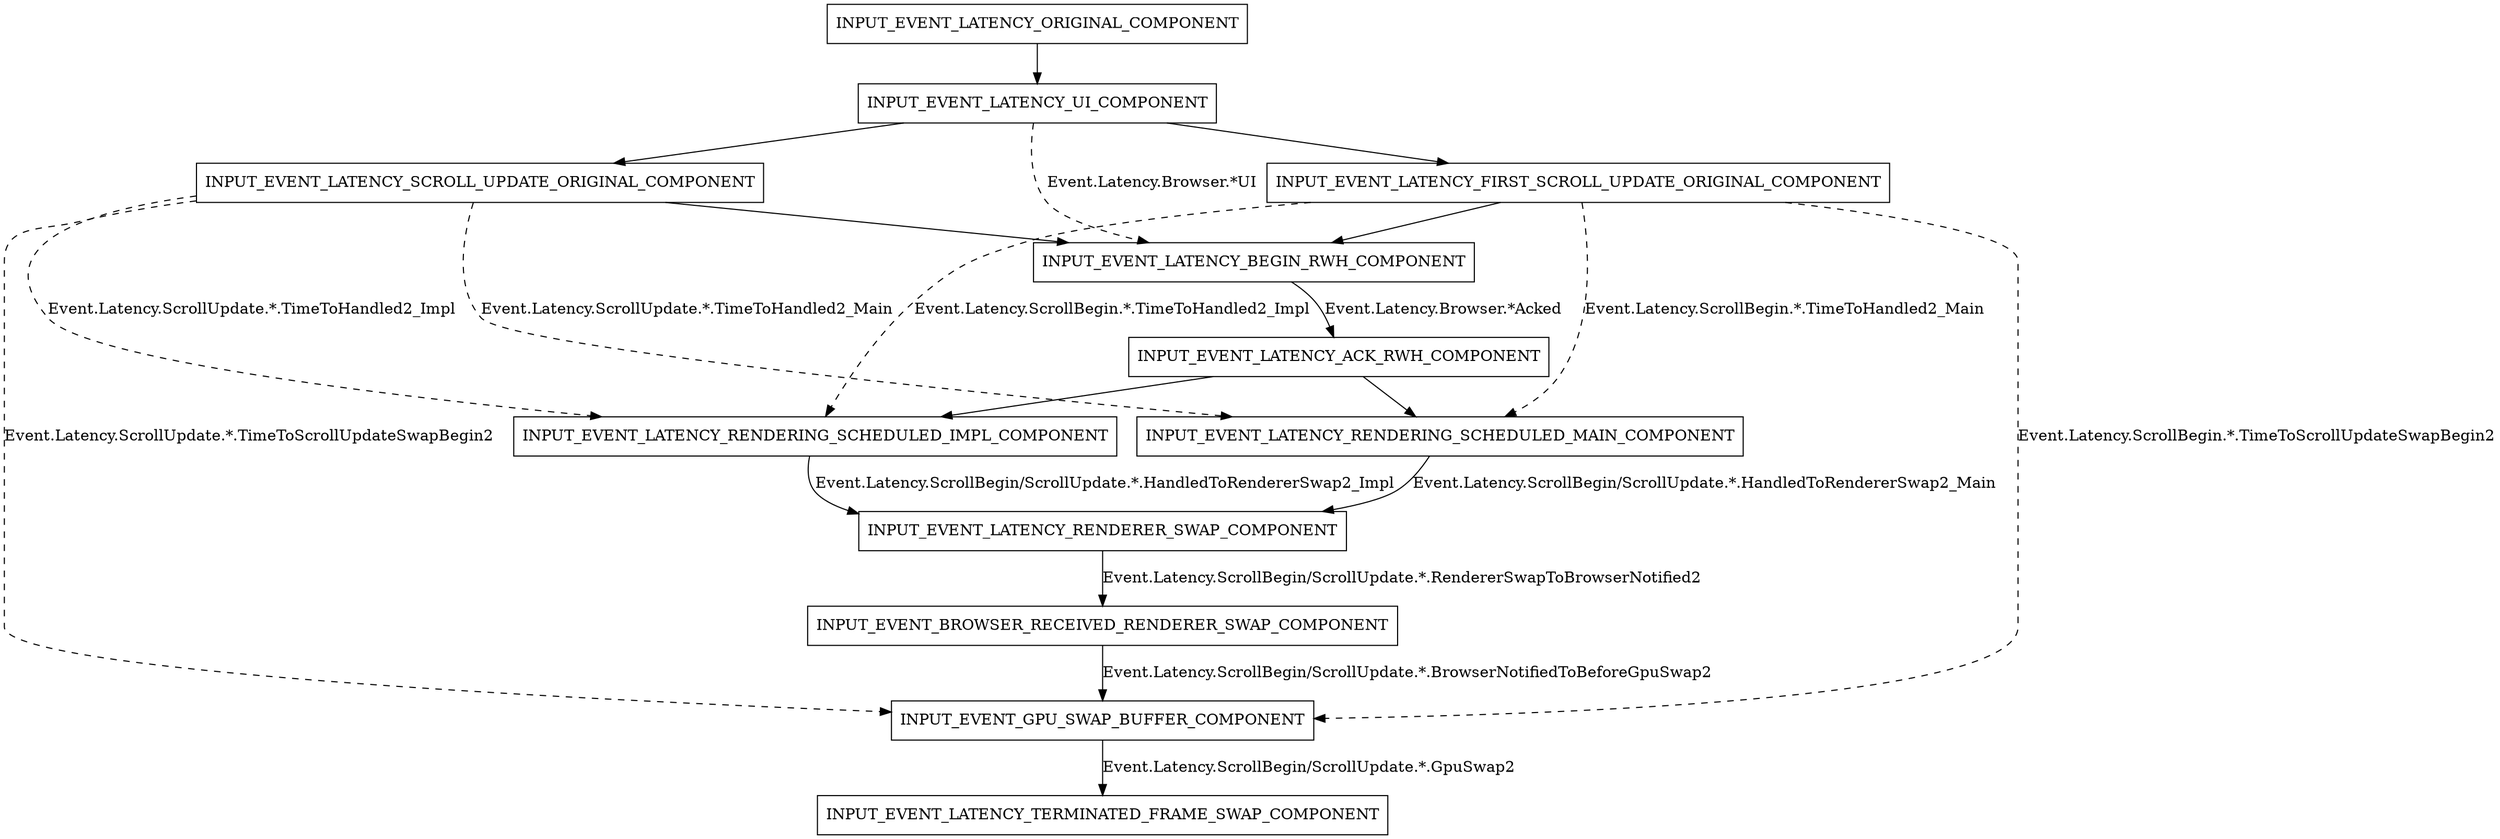 # dot -Tpdf ui/events/latency_info.dot > latency_info.pdf

digraph g {
  node [shape=box];

  INPUT_EVENT_LATENCY_ORIGINAL_COMPONENT ->
  INPUT_EVENT_LATENCY_UI_COMPONENT ->
  INPUT_EVENT_LATENCY_SCROLL_UPDATE_ORIGINAL_COMPONENT ->
  INPUT_EVENT_LATENCY_BEGIN_RWH_COMPONENT;

  INPUT_EVENT_LATENCY_BEGIN_RWH_COMPONENT -> INPUT_EVENT_LATENCY_ACK_RWH_COMPONENT [label="Event.Latency.Browser.*Acked"];

  INPUT_EVENT_LATENCY_ACK_RWH_COMPONENT -> INPUT_EVENT_LATENCY_RENDERING_SCHEDULED_MAIN_COMPONENT;
  INPUT_EVENT_LATENCY_ACK_RWH_COMPONENT -> INPUT_EVENT_LATENCY_RENDERING_SCHEDULED_IMPL_COMPONENT;

  INPUT_EVENT_LATENCY_RENDERING_SCHEDULED_MAIN_COMPONENT -> INPUT_EVENT_LATENCY_RENDERER_SWAP_COMPONENT [label="Event.Latency.ScrollBegin/ScrollUpdate.*.HandledToRendererSwap2_Main"];
  INPUT_EVENT_LATENCY_RENDERING_SCHEDULED_IMPL_COMPONENT -> INPUT_EVENT_LATENCY_RENDERER_SWAP_COMPONENT [label="Event.Latency.ScrollBegin/ScrollUpdate.*.HandledToRendererSwap2_Impl"];

  INPUT_EVENT_LATENCY_RENDERER_SWAP_COMPONENT -> INPUT_EVENT_BROWSER_RECEIVED_RENDERER_SWAP_COMPONENT [label="Event.Latency.ScrollBegin/ScrollUpdate.*.RendererSwapToBrowserNotified2"];
  INPUT_EVENT_BROWSER_RECEIVED_RENDERER_SWAP_COMPONENT -> INPUT_EVENT_GPU_SWAP_BUFFER_COMPONENT [label="Event.Latency.ScrollBegin/ScrollUpdate.*.BrowserNotifiedToBeforeGpuSwap2"];
  INPUT_EVENT_GPU_SWAP_BUFFER_COMPONENT -> INPUT_EVENT_LATENCY_TERMINATED_FRAME_SWAP_COMPONENT [label="Event.Latency.ScrollBegin/ScrollUpdate.*.GpuSwap2"];

  INPUT_EVENT_LATENCY_UI_COMPONENT ->
  INPUT_EVENT_LATENCY_FIRST_SCROLL_UPDATE_ORIGINAL_COMPONENT ->
  INPUT_EVENT_LATENCY_BEGIN_RWH_COMPONENT;

  edge[style="dashed"];
  INPUT_EVENT_LATENCY_SCROLL_UPDATE_ORIGINAL_COMPONENT -> INPUT_EVENT_GPU_SWAP_BUFFER_COMPONENT [label="Event.Latency.ScrollUpdate.*.TimeToScrollUpdateSwapBegin2"];
  INPUT_EVENT_LATENCY_FIRST_SCROLL_UPDATE_ORIGINAL_COMPONENT -> INPUT_EVENT_GPU_SWAP_BUFFER_COMPONENT [label="Event.Latency.ScrollBegin.*.TimeToScrollUpdateSwapBegin2"];

  INPUT_EVENT_LATENCY_UI_COMPONENT -> INPUT_EVENT_LATENCY_BEGIN_RWH_COMPONENT [label="Event.Latency.Browser.*UI"];
  INPUT_EVENT_LATENCY_SCROLL_UPDATE_ORIGINAL_COMPONENT -> INPUT_EVENT_LATENCY_RENDERING_SCHEDULED_MAIN_COMPONENT [label="Event.Latency.ScrollUpdate.*.TimeToHandled2_Main"];
  INPUT_EVENT_LATENCY_SCROLL_UPDATE_ORIGINAL_COMPONENT -> INPUT_EVENT_LATENCY_RENDERING_SCHEDULED_IMPL_COMPONENT [label="Event.Latency.ScrollUpdate.*.TimeToHandled2_Impl"];

  INPUT_EVENT_LATENCY_FIRST_SCROLL_UPDATE_ORIGINAL_COMPONENT -> INPUT_EVENT_LATENCY_RENDERING_SCHEDULED_MAIN_COMPONENT [label="Event.Latency.ScrollBegin.*.TimeToHandled2_Main"];
  INPUT_EVENT_LATENCY_FIRST_SCROLL_UPDATE_ORIGINAL_COMPONENT -> INPUT_EVENT_LATENCY_RENDERING_SCHEDULED_IMPL_COMPONENT [label="Event.Latency.ScrollBegin.*.TimeToHandled2_Impl"];

}
